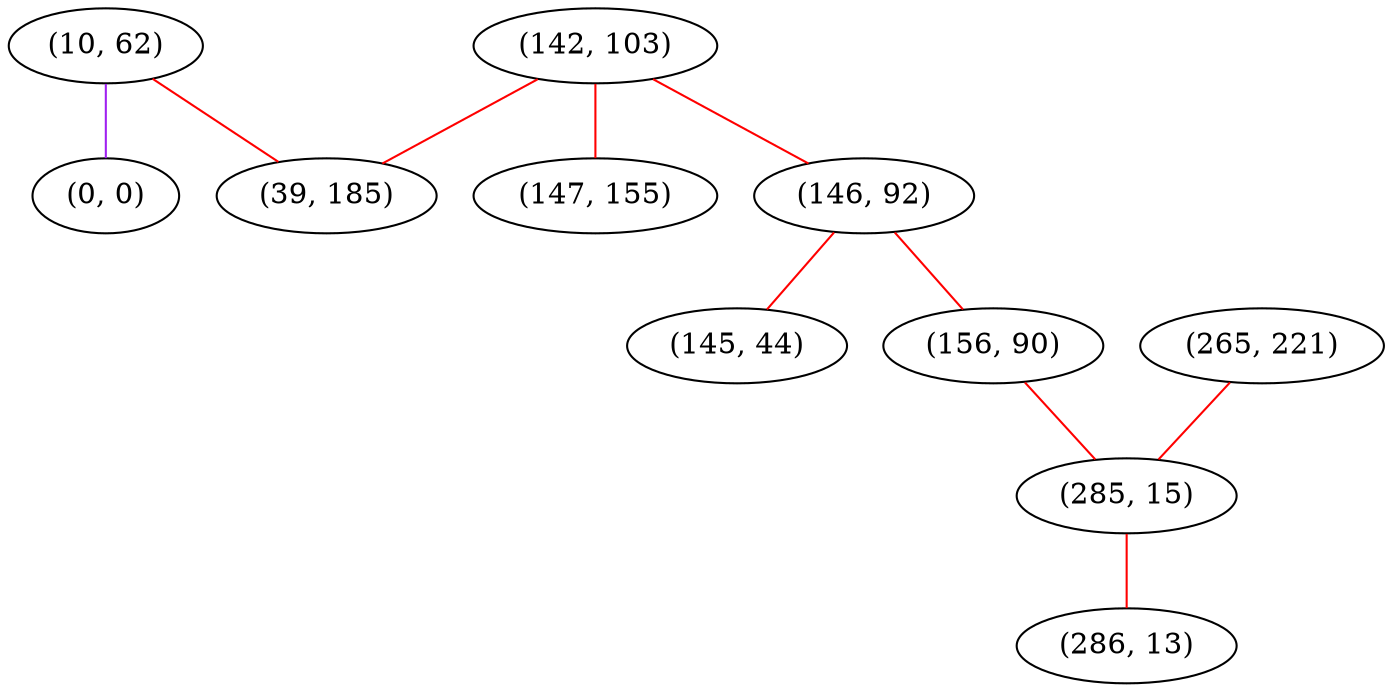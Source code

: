 graph "" {
"(10, 62)";
"(142, 103)";
"(147, 155)";
"(39, 185)";
"(265, 221)";
"(0, 0)";
"(146, 92)";
"(145, 44)";
"(156, 90)";
"(285, 15)";
"(286, 13)";
"(10, 62)" -- "(0, 0)"  [color=purple, key=0, weight=4];
"(10, 62)" -- "(39, 185)"  [color=red, key=0, weight=1];
"(142, 103)" -- "(146, 92)"  [color=red, key=0, weight=1];
"(142, 103)" -- "(147, 155)"  [color=red, key=0, weight=1];
"(142, 103)" -- "(39, 185)"  [color=red, key=0, weight=1];
"(265, 221)" -- "(285, 15)"  [color=red, key=0, weight=1];
"(146, 92)" -- "(156, 90)"  [color=red, key=0, weight=1];
"(146, 92)" -- "(145, 44)"  [color=red, key=0, weight=1];
"(156, 90)" -- "(285, 15)"  [color=red, key=0, weight=1];
"(285, 15)" -- "(286, 13)"  [color=red, key=0, weight=1];
}
